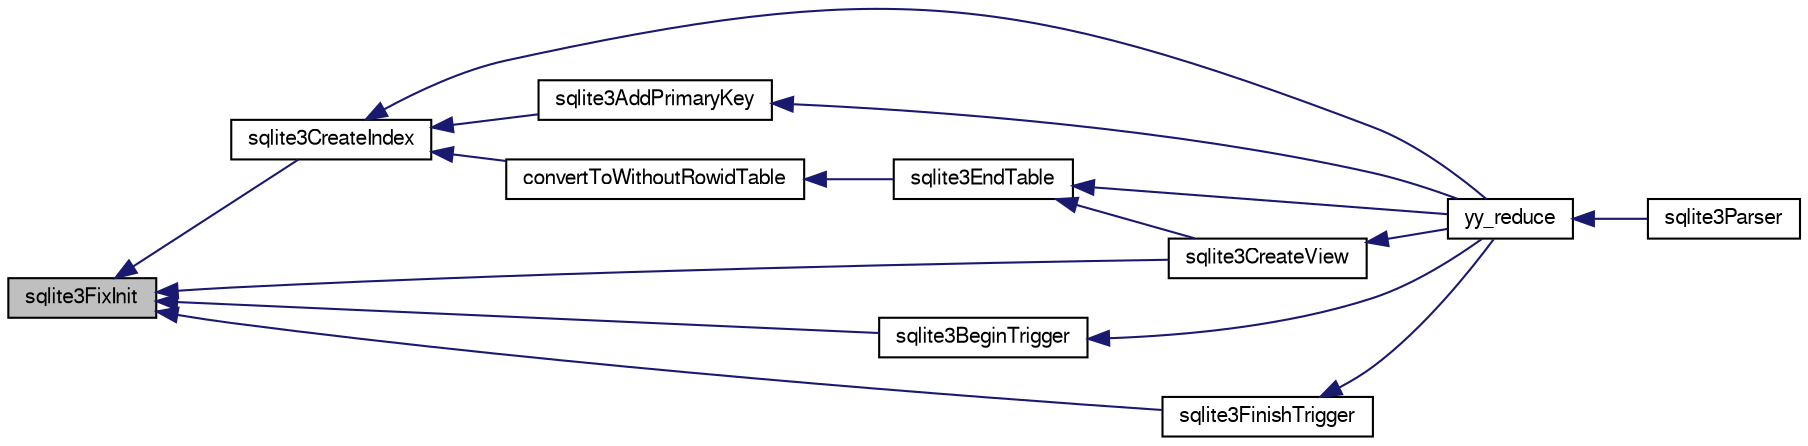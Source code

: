 digraph "sqlite3FixInit"
{
  edge [fontname="FreeSans",fontsize="10",labelfontname="FreeSans",labelfontsize="10"];
  node [fontname="FreeSans",fontsize="10",shape=record];
  rankdir="LR";
  Node542905 [label="sqlite3FixInit",height=0.2,width=0.4,color="black", fillcolor="grey75", style="filled", fontcolor="black"];
  Node542905 -> Node542906 [dir="back",color="midnightblue",fontsize="10",style="solid",fontname="FreeSans"];
  Node542906 [label="sqlite3CreateView",height=0.2,width=0.4,color="black", fillcolor="white", style="filled",URL="$sqlite3_8c.html#a9d85cb00ff71dee5cd9a019503a6982e"];
  Node542906 -> Node542907 [dir="back",color="midnightblue",fontsize="10",style="solid",fontname="FreeSans"];
  Node542907 [label="yy_reduce",height=0.2,width=0.4,color="black", fillcolor="white", style="filled",URL="$sqlite3_8c.html#a7c419a9b25711c666a9a2449ef377f14"];
  Node542907 -> Node542908 [dir="back",color="midnightblue",fontsize="10",style="solid",fontname="FreeSans"];
  Node542908 [label="sqlite3Parser",height=0.2,width=0.4,color="black", fillcolor="white", style="filled",URL="$sqlite3_8c.html#a0327d71a5fabe0b6a343d78a2602e72a"];
  Node542905 -> Node542909 [dir="back",color="midnightblue",fontsize="10",style="solid",fontname="FreeSans"];
  Node542909 [label="sqlite3CreateIndex",height=0.2,width=0.4,color="black", fillcolor="white", style="filled",URL="$sqlite3_8c.html#a8dbe5e590ab6c58a8c45f34f7c81e825"];
  Node542909 -> Node542910 [dir="back",color="midnightblue",fontsize="10",style="solid",fontname="FreeSans"];
  Node542910 [label="sqlite3AddPrimaryKey",height=0.2,width=0.4,color="black", fillcolor="white", style="filled",URL="$sqlite3_8c.html#af2b0672c3379d2a7d927d210ae0ade62"];
  Node542910 -> Node542907 [dir="back",color="midnightblue",fontsize="10",style="solid",fontname="FreeSans"];
  Node542909 -> Node542911 [dir="back",color="midnightblue",fontsize="10",style="solid",fontname="FreeSans"];
  Node542911 [label="convertToWithoutRowidTable",height=0.2,width=0.4,color="black", fillcolor="white", style="filled",URL="$sqlite3_8c.html#a0d41effc4e4a0ba740429a08f6747313"];
  Node542911 -> Node542912 [dir="back",color="midnightblue",fontsize="10",style="solid",fontname="FreeSans"];
  Node542912 [label="sqlite3EndTable",height=0.2,width=0.4,color="black", fillcolor="white", style="filled",URL="$sqlite3_8c.html#a7b5f2c66c0f0b6f819d970ca389768b0"];
  Node542912 -> Node542906 [dir="back",color="midnightblue",fontsize="10",style="solid",fontname="FreeSans"];
  Node542912 -> Node542907 [dir="back",color="midnightblue",fontsize="10",style="solid",fontname="FreeSans"];
  Node542909 -> Node542907 [dir="back",color="midnightblue",fontsize="10",style="solid",fontname="FreeSans"];
  Node542905 -> Node542913 [dir="back",color="midnightblue",fontsize="10",style="solid",fontname="FreeSans"];
  Node542913 [label="sqlite3BeginTrigger",height=0.2,width=0.4,color="black", fillcolor="white", style="filled",URL="$sqlite3_8c.html#ac20a731dbd52edec68a09962c7f39a4c"];
  Node542913 -> Node542907 [dir="back",color="midnightblue",fontsize="10",style="solid",fontname="FreeSans"];
  Node542905 -> Node542914 [dir="back",color="midnightblue",fontsize="10",style="solid",fontname="FreeSans"];
  Node542914 [label="sqlite3FinishTrigger",height=0.2,width=0.4,color="black", fillcolor="white", style="filled",URL="$sqlite3_8c.html#a15231afa0ac739363aee4cdb88380886"];
  Node542914 -> Node542907 [dir="back",color="midnightblue",fontsize="10",style="solid",fontname="FreeSans"];
}
